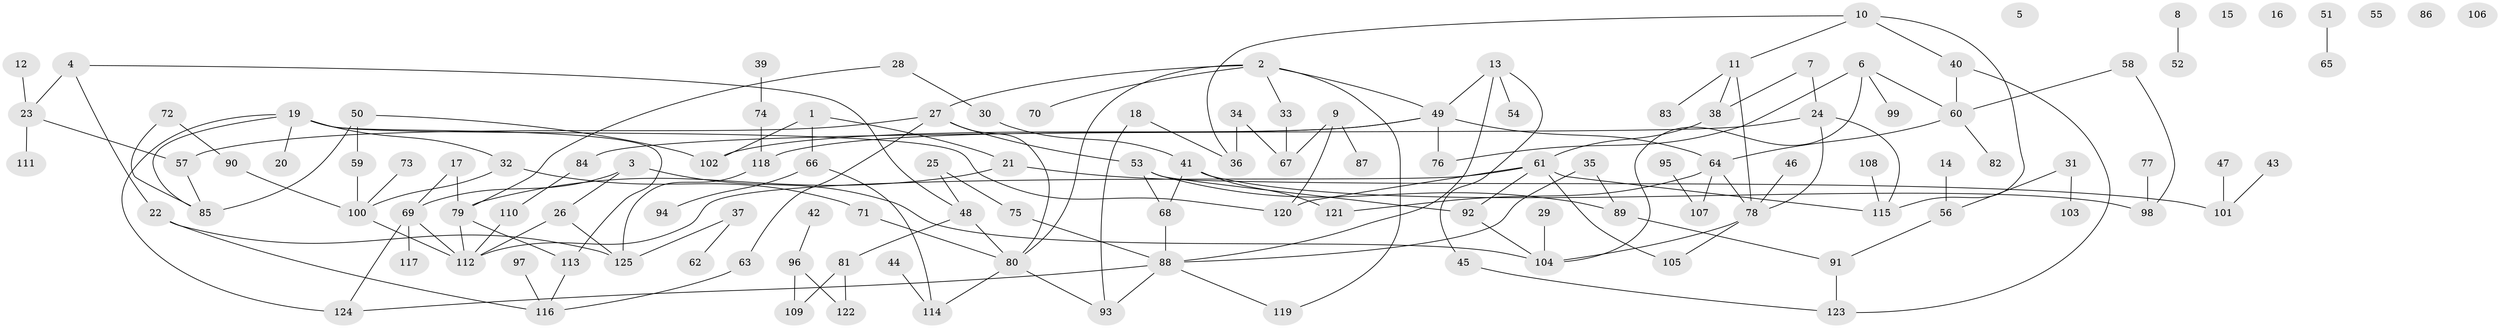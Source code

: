 // coarse degree distribution, {6: 0.0967741935483871, 11: 0.03225806451612903, 4: 0.12903225806451613, 0: 0.12903225806451613, 3: 0.14516129032258066, 10: 0.016129032258064516, 1: 0.25806451612903225, 8: 0.016129032258064516, 12: 0.016129032258064516, 2: 0.14516129032258066, 5: 0.016129032258064516}
// Generated by graph-tools (version 1.1) at 2025/16/03/04/25 18:16:28]
// undirected, 125 vertices, 160 edges
graph export_dot {
graph [start="1"]
  node [color=gray90,style=filled];
  1;
  2;
  3;
  4;
  5;
  6;
  7;
  8;
  9;
  10;
  11;
  12;
  13;
  14;
  15;
  16;
  17;
  18;
  19;
  20;
  21;
  22;
  23;
  24;
  25;
  26;
  27;
  28;
  29;
  30;
  31;
  32;
  33;
  34;
  35;
  36;
  37;
  38;
  39;
  40;
  41;
  42;
  43;
  44;
  45;
  46;
  47;
  48;
  49;
  50;
  51;
  52;
  53;
  54;
  55;
  56;
  57;
  58;
  59;
  60;
  61;
  62;
  63;
  64;
  65;
  66;
  67;
  68;
  69;
  70;
  71;
  72;
  73;
  74;
  75;
  76;
  77;
  78;
  79;
  80;
  81;
  82;
  83;
  84;
  85;
  86;
  87;
  88;
  89;
  90;
  91;
  92;
  93;
  94;
  95;
  96;
  97;
  98;
  99;
  100;
  101;
  102;
  103;
  104;
  105;
  106;
  107;
  108;
  109;
  110;
  111;
  112;
  113;
  114;
  115;
  116;
  117;
  118;
  119;
  120;
  121;
  122;
  123;
  124;
  125;
  1 -- 21;
  1 -- 66;
  1 -- 102;
  2 -- 27;
  2 -- 33;
  2 -- 49;
  2 -- 70;
  2 -- 80;
  2 -- 119;
  3 -- 26;
  3 -- 69;
  3 -- 104;
  4 -- 22;
  4 -- 23;
  4 -- 48;
  6 -- 60;
  6 -- 76;
  6 -- 99;
  6 -- 104;
  7 -- 24;
  7 -- 38;
  8 -- 52;
  9 -- 67;
  9 -- 87;
  9 -- 120;
  10 -- 11;
  10 -- 36;
  10 -- 40;
  10 -- 115;
  11 -- 38;
  11 -- 78;
  11 -- 83;
  12 -- 23;
  13 -- 45;
  13 -- 49;
  13 -- 54;
  13 -- 88;
  14 -- 56;
  17 -- 69;
  17 -- 79;
  18 -- 36;
  18 -- 93;
  19 -- 20;
  19 -- 32;
  19 -- 85;
  19 -- 113;
  19 -- 120;
  19 -- 124;
  21 -- 79;
  21 -- 101;
  22 -- 116;
  22 -- 125;
  23 -- 57;
  23 -- 111;
  24 -- 78;
  24 -- 84;
  24 -- 115;
  25 -- 48;
  25 -- 75;
  26 -- 112;
  26 -- 125;
  27 -- 53;
  27 -- 57;
  27 -- 63;
  27 -- 80;
  28 -- 30;
  28 -- 79;
  29 -- 104;
  30 -- 41;
  31 -- 56;
  31 -- 103;
  32 -- 71;
  32 -- 100;
  33 -- 67;
  34 -- 36;
  34 -- 67;
  35 -- 88;
  35 -- 89;
  37 -- 62;
  37 -- 125;
  38 -- 61;
  39 -- 74;
  40 -- 60;
  40 -- 123;
  41 -- 68;
  41 -- 98;
  41 -- 121;
  42 -- 96;
  43 -- 101;
  44 -- 114;
  45 -- 123;
  46 -- 78;
  47 -- 101;
  48 -- 80;
  48 -- 81;
  49 -- 64;
  49 -- 76;
  49 -- 102;
  49 -- 118;
  50 -- 59;
  50 -- 85;
  50 -- 102;
  51 -- 65;
  53 -- 68;
  53 -- 89;
  53 -- 92;
  56 -- 91;
  57 -- 85;
  58 -- 60;
  58 -- 98;
  59 -- 100;
  60 -- 64;
  60 -- 82;
  61 -- 92;
  61 -- 105;
  61 -- 112;
  61 -- 115;
  61 -- 120;
  63 -- 116;
  64 -- 78;
  64 -- 107;
  64 -- 121;
  66 -- 94;
  66 -- 114;
  68 -- 88;
  69 -- 112;
  69 -- 117;
  69 -- 124;
  71 -- 80;
  72 -- 85;
  72 -- 90;
  73 -- 100;
  74 -- 118;
  75 -- 88;
  77 -- 98;
  78 -- 104;
  78 -- 105;
  79 -- 112;
  79 -- 113;
  80 -- 93;
  80 -- 114;
  81 -- 109;
  81 -- 122;
  84 -- 110;
  88 -- 93;
  88 -- 119;
  88 -- 124;
  89 -- 91;
  90 -- 100;
  91 -- 123;
  92 -- 104;
  95 -- 107;
  96 -- 109;
  96 -- 122;
  97 -- 116;
  100 -- 112;
  108 -- 115;
  110 -- 112;
  113 -- 116;
  118 -- 125;
}
